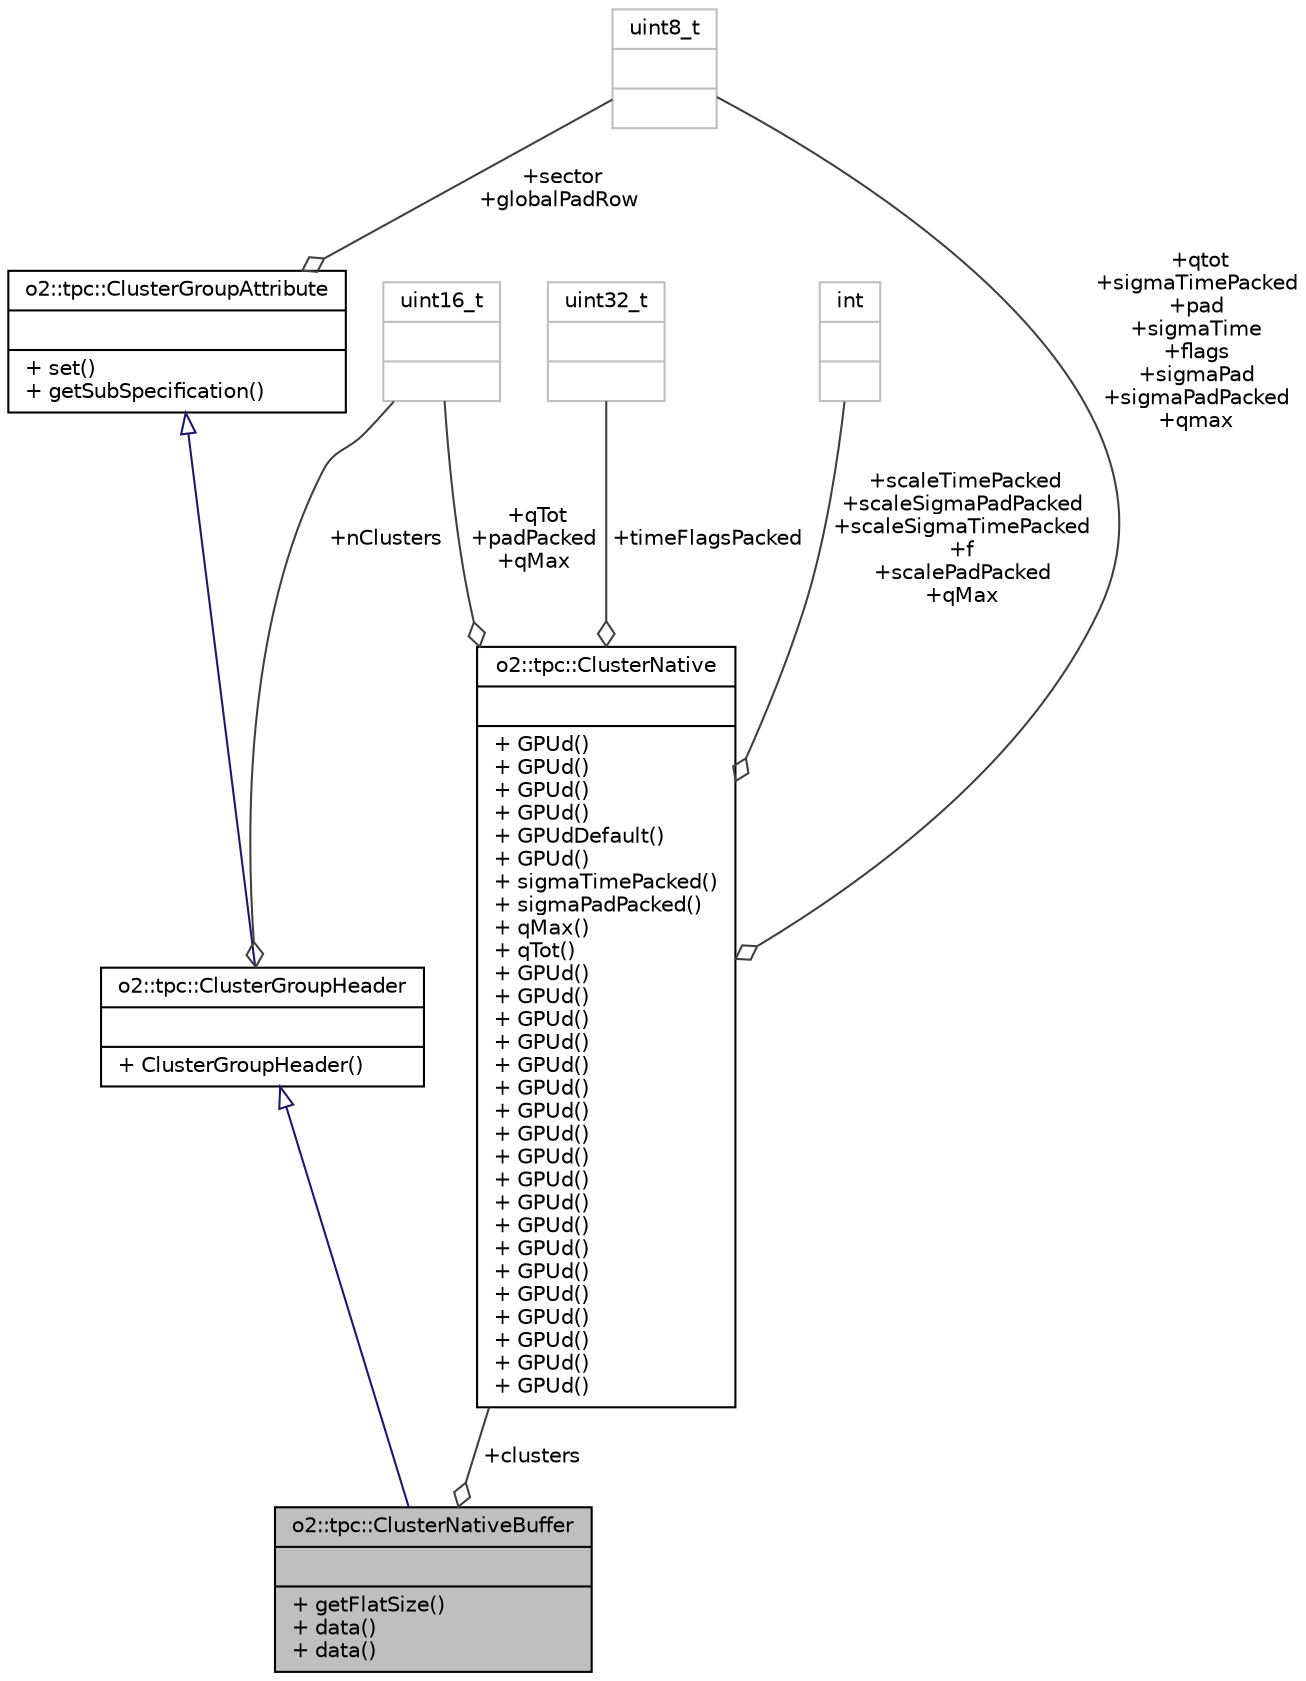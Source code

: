 digraph "o2::tpc::ClusterNativeBuffer"
{
 // INTERACTIVE_SVG=YES
  bgcolor="transparent";
  edge [fontname="Helvetica",fontsize="10",labelfontname="Helvetica",labelfontsize="10"];
  node [fontname="Helvetica",fontsize="10",shape=record];
  Node1 [label="{o2::tpc::ClusterNativeBuffer\n||+ getFlatSize()\l+ data()\l+ data()\l}",height=0.2,width=0.4,color="black", fillcolor="grey75", style="filled", fontcolor="black"];
  Node2 -> Node1 [dir="back",color="midnightblue",fontsize="10",style="solid",arrowtail="onormal",fontname="Helvetica"];
  Node2 [label="{o2::tpc::ClusterGroupHeader\n||+ ClusterGroupHeader()\l}",height=0.2,width=0.4,color="black",URL="$d4/dcf/structo2_1_1tpc_1_1ClusterGroupHeader.html"];
  Node3 -> Node2 [dir="back",color="midnightblue",fontsize="10",style="solid",arrowtail="onormal",fontname="Helvetica"];
  Node3 [label="{o2::tpc::ClusterGroupAttribute\n||+ set()\l+ getSubSpecification()\l}",height=0.2,width=0.4,color="black",URL="$d6/de9/structo2_1_1tpc_1_1ClusterGroupAttribute.html"];
  Node4 -> Node3 [color="grey25",fontsize="10",style="solid",label=" +sector\n+globalPadRow" ,arrowhead="odiamond",fontname="Helvetica"];
  Node4 [label="{uint8_t\n||}",height=0.2,width=0.4,color="grey75"];
  Node5 -> Node2 [color="grey25",fontsize="10",style="solid",label=" +nClusters" ,arrowhead="odiamond",fontname="Helvetica"];
  Node5 [label="{uint16_t\n||}",height=0.2,width=0.4,color="grey75"];
  Node6 -> Node1 [color="grey25",fontsize="10",style="solid",label=" +clusters" ,arrowhead="odiamond",fontname="Helvetica"];
  Node6 [label="{o2::tpc::ClusterNative\n||+ GPUd()\l+ GPUd()\l+ GPUd()\l+ GPUd()\l+ GPUdDefault()\l+ GPUd()\l+ sigmaTimePacked()\l+ sigmaPadPacked()\l+ qMax()\l+ qTot()\l+ GPUd()\l+ GPUd()\l+ GPUd()\l+ GPUd()\l+ GPUd()\l+ GPUd()\l+ GPUd()\l+ GPUd()\l+ GPUd()\l+ GPUd()\l+ GPUd()\l+ GPUd()\l+ GPUd()\l+ GPUd()\l+ GPUd()\l+ GPUd()\l+ GPUd()\l+ GPUd()\l+ GPUd()\l}",height=0.2,width=0.4,color="black",URL="$dc/dbc/structo2_1_1tpc_1_1ClusterNative.html"];
  Node5 -> Node6 [color="grey25",fontsize="10",style="solid",label=" +qTot\n+padPacked\n+qMax" ,arrowhead="odiamond",fontname="Helvetica"];
  Node4 -> Node6 [color="grey25",fontsize="10",style="solid",label=" +qtot\n+sigmaTimePacked\n+pad\n+sigmaTime\n+flags\n+sigmaPad\n+sigmaPadPacked\n+qmax" ,arrowhead="odiamond",fontname="Helvetica"];
  Node7 -> Node6 [color="grey25",fontsize="10",style="solid",label=" +timeFlagsPacked" ,arrowhead="odiamond",fontname="Helvetica"];
  Node7 [label="{uint32_t\n||}",height=0.2,width=0.4,color="grey75"];
  Node8 -> Node6 [color="grey25",fontsize="10",style="solid",label=" +scaleTimePacked\n+scaleSigmaPadPacked\n+scaleSigmaTimePacked\n+f\n+scalePadPacked\n+qMax" ,arrowhead="odiamond",fontname="Helvetica"];
  Node8 [label="{int\n||}",height=0.2,width=0.4,color="grey75"];
}
